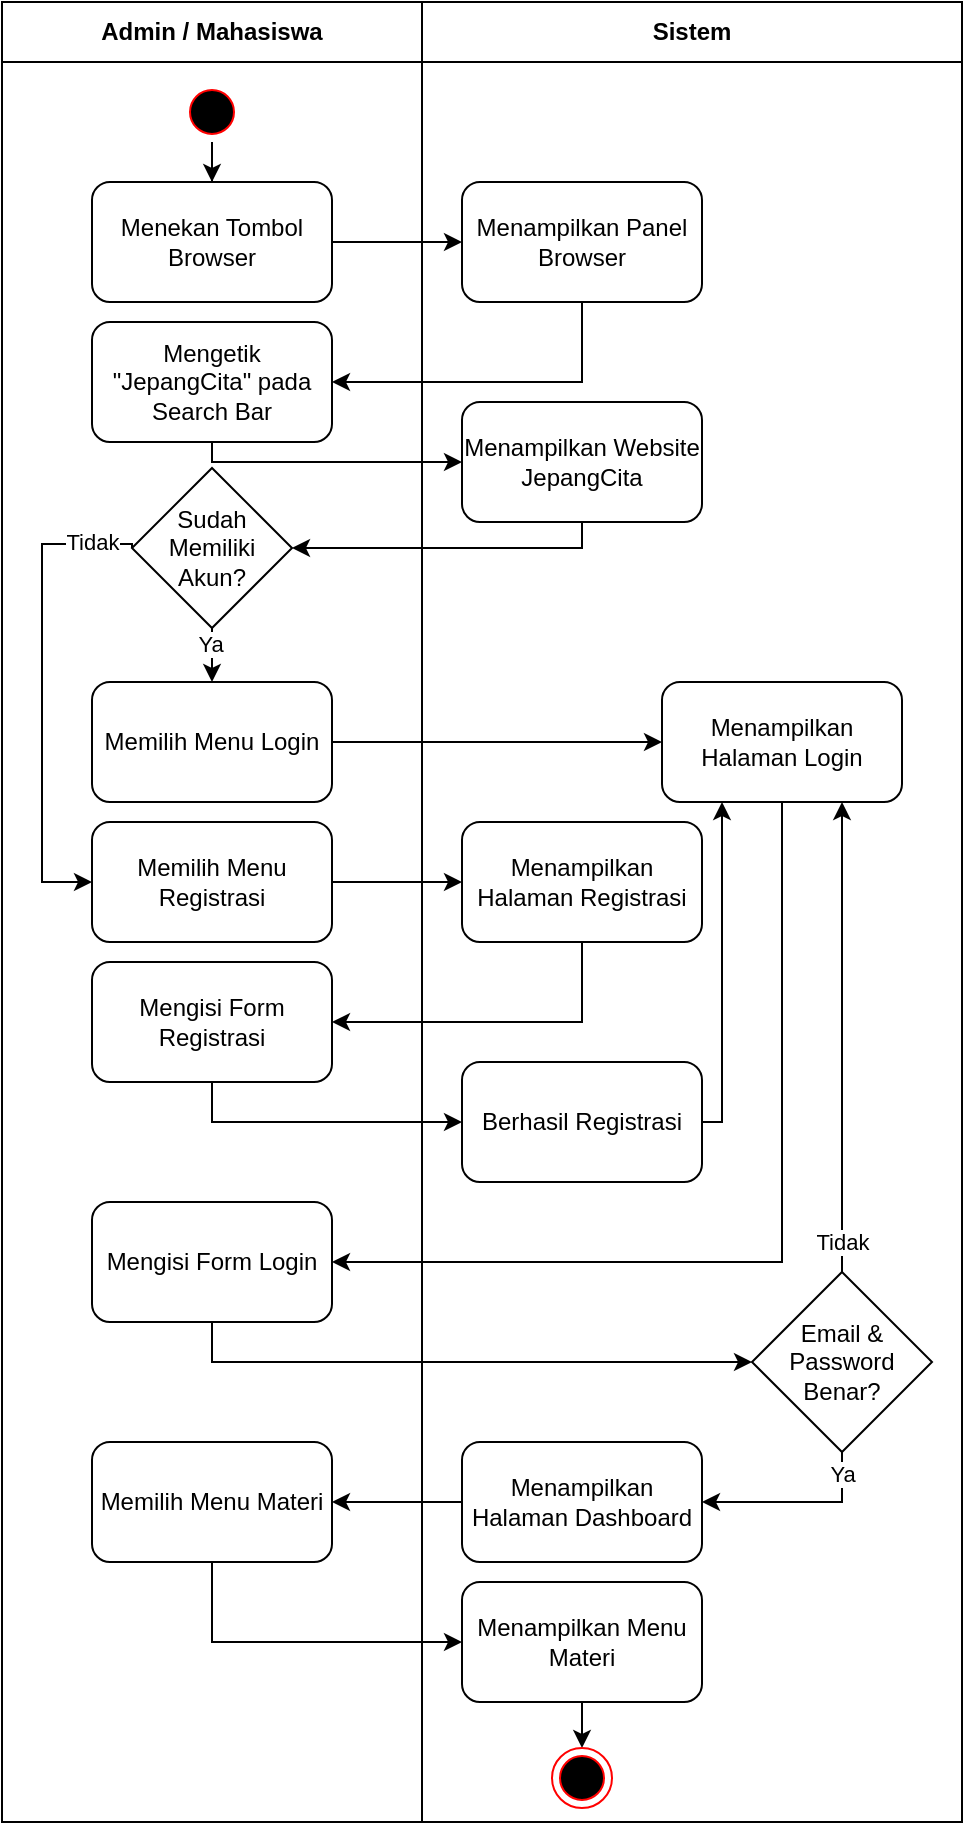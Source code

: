 <mxfile version="24.7.7">
  <diagram id="Z08eTgGWAjNeXDMgQ9Qe" name="Halaman-1">
    <mxGraphModel dx="733" dy="390" grid="1" gridSize="10" guides="1" tooltips="1" connect="1" arrows="1" fold="1" page="1" pageScale="1" pageWidth="827" pageHeight="1169" math="0" shadow="0">
      <root>
        <mxCell id="0" />
        <mxCell id="1" parent="0" />
        <mxCell id="qkGCgfdNhCn7gsHB5-3L-1" value="Admin / Mahasiswa" style="swimlane;whiteSpace=wrap;html=1;startSize=30;" parent="1" vertex="1">
          <mxGeometry y="40" width="210" height="910" as="geometry" />
        </mxCell>
        <mxCell id="qkGCgfdNhCn7gsHB5-3L-2" style="edgeStyle=orthogonalEdgeStyle;rounded=0;orthogonalLoop=1;jettySize=auto;html=1;entryX=0.5;entryY=0;entryDx=0;entryDy=0;" parent="qkGCgfdNhCn7gsHB5-3L-1" source="qkGCgfdNhCn7gsHB5-3L-3" target="qkGCgfdNhCn7gsHB5-3L-4" edge="1">
          <mxGeometry relative="1" as="geometry" />
        </mxCell>
        <mxCell id="qkGCgfdNhCn7gsHB5-3L-3" value="" style="ellipse;html=1;shape=startState;fillColor=#000000;strokeColor=#ff0000;" parent="qkGCgfdNhCn7gsHB5-3L-1" vertex="1">
          <mxGeometry x="90" y="40" width="30" height="30" as="geometry" />
        </mxCell>
        <mxCell id="qkGCgfdNhCn7gsHB5-3L-4" value="Menekan Tombol&lt;div&gt;Browser&lt;/div&gt;" style="rounded=1;whiteSpace=wrap;html=1;" parent="qkGCgfdNhCn7gsHB5-3L-1" vertex="1">
          <mxGeometry x="45" y="90" width="120" height="60" as="geometry" />
        </mxCell>
        <mxCell id="vkcGki8KC0y3EEtt56Kg-1" value="Mengetik &quot;JepangCita&quot; pada Search Bar" style="whiteSpace=wrap;html=1;rounded=1;" parent="qkGCgfdNhCn7gsHB5-3L-1" vertex="1">
          <mxGeometry x="45" y="160" width="120" height="60" as="geometry" />
        </mxCell>
        <mxCell id="uZUW2Ec-_Onot317kJtL-11" style="edgeStyle=orthogonalEdgeStyle;rounded=0;orthogonalLoop=1;jettySize=auto;html=1;exitX=0;exitY=0.5;exitDx=0;exitDy=0;entryX=0;entryY=0.5;entryDx=0;entryDy=0;" parent="qkGCgfdNhCn7gsHB5-3L-1" source="uZUW2Ec-_Onot317kJtL-4" target="uZUW2Ec-_Onot317kJtL-10" edge="1">
          <mxGeometry relative="1" as="geometry">
            <Array as="points">
              <mxPoint x="20" y="271" />
              <mxPoint x="20" y="440" />
            </Array>
          </mxGeometry>
        </mxCell>
        <mxCell id="uZUW2Ec-_Onot317kJtL-12" value="Tidak" style="edgeLabel;html=1;align=center;verticalAlign=middle;resizable=0;points=[];" parent="uZUW2Ec-_Onot317kJtL-11" vertex="1" connectable="0">
          <mxGeometry x="-0.01" y="2" relative="1" as="geometry">
            <mxPoint x="23" y="-74" as="offset" />
          </mxGeometry>
        </mxCell>
        <mxCell id="Nci3yJ5a-O8t0jrn8u9d-3" style="edgeStyle=orthogonalEdgeStyle;rounded=0;orthogonalLoop=1;jettySize=auto;html=1;entryX=0.5;entryY=0;entryDx=0;entryDy=0;" edge="1" parent="qkGCgfdNhCn7gsHB5-3L-1" source="uZUW2Ec-_Onot317kJtL-4" target="uZUW2Ec-_Onot317kJtL-7">
          <mxGeometry relative="1" as="geometry" />
        </mxCell>
        <mxCell id="Nci3yJ5a-O8t0jrn8u9d-4" value="Ya" style="edgeLabel;html=1;align=center;verticalAlign=middle;resizable=0;points=[];" vertex="1" connectable="0" parent="Nci3yJ5a-O8t0jrn8u9d-3">
          <mxGeometry x="0.544" y="-1" relative="1" as="geometry">
            <mxPoint y="-7" as="offset" />
          </mxGeometry>
        </mxCell>
        <mxCell id="uZUW2Ec-_Onot317kJtL-4" value="Sudah Memiliki Akun?" style="rhombus;whiteSpace=wrap;html=1;" parent="qkGCgfdNhCn7gsHB5-3L-1" vertex="1">
          <mxGeometry x="65" y="233" width="80" height="80" as="geometry" />
        </mxCell>
        <mxCell id="uZUW2Ec-_Onot317kJtL-7" value="Memilih Menu Login" style="whiteSpace=wrap;html=1;rounded=1;" parent="qkGCgfdNhCn7gsHB5-3L-1" vertex="1">
          <mxGeometry x="45" y="340" width="120" height="60" as="geometry" />
        </mxCell>
        <mxCell id="uZUW2Ec-_Onot317kJtL-10" value="Memilih Menu Registrasi" style="whiteSpace=wrap;html=1;rounded=1;" parent="qkGCgfdNhCn7gsHB5-3L-1" vertex="1">
          <mxGeometry x="45" y="410" width="120" height="60" as="geometry" />
        </mxCell>
        <mxCell id="uZUW2Ec-_Onot317kJtL-15" value="Mengisi Form Login" style="whiteSpace=wrap;html=1;rounded=1;" parent="qkGCgfdNhCn7gsHB5-3L-1" vertex="1">
          <mxGeometry x="45" y="600" width="120" height="60" as="geometry" />
        </mxCell>
        <mxCell id="uZUW2Ec-_Onot317kJtL-25" value="Memilih Menu Materi" style="whiteSpace=wrap;html=1;rounded=1;" parent="qkGCgfdNhCn7gsHB5-3L-1" vertex="1">
          <mxGeometry x="45" y="720" width="120" height="60" as="geometry" />
        </mxCell>
        <mxCell id="uZUW2Ec-_Onot317kJtL-38" value="Mengisi Form Registrasi" style="whiteSpace=wrap;html=1;rounded=1;" parent="qkGCgfdNhCn7gsHB5-3L-1" vertex="1">
          <mxGeometry x="45" y="480" width="120" height="60" as="geometry" />
        </mxCell>
        <mxCell id="qkGCgfdNhCn7gsHB5-3L-5" value="Sistem" style="swimlane;whiteSpace=wrap;html=1;startSize=30;" parent="1" vertex="1">
          <mxGeometry x="210" y="40" width="270" height="910" as="geometry" />
        </mxCell>
        <mxCell id="qkGCgfdNhCn7gsHB5-3L-6" value="Menampilkan Panel Browser" style="whiteSpace=wrap;html=1;rounded=1;" parent="qkGCgfdNhCn7gsHB5-3L-5" vertex="1">
          <mxGeometry x="20" y="90" width="120" height="60" as="geometry" />
        </mxCell>
        <mxCell id="vkcGki8KC0y3EEtt56Kg-17" value="Menampilkan Website JepangCita" style="whiteSpace=wrap;html=1;rounded=1;" parent="qkGCgfdNhCn7gsHB5-3L-5" vertex="1">
          <mxGeometry x="20" y="200" width="120" height="60" as="geometry" />
        </mxCell>
        <mxCell id="uZUW2Ec-_Onot317kJtL-13" value="Menampilkan Halaman Login" style="whiteSpace=wrap;html=1;rounded=1;" parent="qkGCgfdNhCn7gsHB5-3L-5" vertex="1">
          <mxGeometry x="120" y="340" width="120" height="60" as="geometry" />
        </mxCell>
        <mxCell id="Nci3yJ5a-O8t0jrn8u9d-8" style="edgeStyle=orthogonalEdgeStyle;rounded=0;orthogonalLoop=1;jettySize=auto;html=1;entryX=0.75;entryY=1;entryDx=0;entryDy=0;" edge="1" parent="qkGCgfdNhCn7gsHB5-3L-5" source="uZUW2Ec-_Onot317kJtL-17" target="uZUW2Ec-_Onot317kJtL-13">
          <mxGeometry relative="1" as="geometry" />
        </mxCell>
        <mxCell id="Nci3yJ5a-O8t0jrn8u9d-9" style="edgeStyle=orthogonalEdgeStyle;rounded=0;orthogonalLoop=1;jettySize=auto;html=1;entryX=1;entryY=0.5;entryDx=0;entryDy=0;exitX=0.5;exitY=1;exitDx=0;exitDy=0;" edge="1" parent="qkGCgfdNhCn7gsHB5-3L-5" source="uZUW2Ec-_Onot317kJtL-17" target="uZUW2Ec-_Onot317kJtL-21">
          <mxGeometry relative="1" as="geometry" />
        </mxCell>
        <mxCell id="Nci3yJ5a-O8t0jrn8u9d-10" value="Ya" style="edgeLabel;html=1;align=center;verticalAlign=middle;resizable=0;points=[];" vertex="1" connectable="0" parent="Nci3yJ5a-O8t0jrn8u9d-9">
          <mxGeometry x="-0.767" relative="1" as="geometry">
            <mxPoint as="offset" />
          </mxGeometry>
        </mxCell>
        <mxCell id="uZUW2Ec-_Onot317kJtL-17" value="Email &amp;amp; Password Benar?" style="rhombus;whiteSpace=wrap;html=1;" parent="qkGCgfdNhCn7gsHB5-3L-5" vertex="1">
          <mxGeometry x="165" y="635" width="90" height="90" as="geometry" />
        </mxCell>
        <mxCell id="uZUW2Ec-_Onot317kJtL-21" value="Menampilkan Halaman Dashboard" style="whiteSpace=wrap;html=1;rounded=1;" parent="qkGCgfdNhCn7gsHB5-3L-5" vertex="1">
          <mxGeometry x="20" y="720" width="120" height="60" as="geometry" />
        </mxCell>
        <mxCell id="uZUW2Ec-_Onot317kJtL-30" style="edgeStyle=orthogonalEdgeStyle;rounded=0;orthogonalLoop=1;jettySize=auto;html=1;entryX=0.5;entryY=0;entryDx=0;entryDy=0;" parent="qkGCgfdNhCn7gsHB5-3L-5" source="uZUW2Ec-_Onot317kJtL-27" target="uZUW2Ec-_Onot317kJtL-29" edge="1">
          <mxGeometry relative="1" as="geometry" />
        </mxCell>
        <mxCell id="uZUW2Ec-_Onot317kJtL-27" value="Menampilkan Menu Materi" style="whiteSpace=wrap;html=1;rounded=1;" parent="qkGCgfdNhCn7gsHB5-3L-5" vertex="1">
          <mxGeometry x="20" y="790" width="120" height="60" as="geometry" />
        </mxCell>
        <mxCell id="uZUW2Ec-_Onot317kJtL-29" value="" style="ellipse;html=1;shape=endState;fillColor=#000000;strokeColor=#ff0000;" parent="qkGCgfdNhCn7gsHB5-3L-5" vertex="1">
          <mxGeometry x="65" y="873" width="30" height="30" as="geometry" />
        </mxCell>
        <mxCell id="uZUW2Ec-_Onot317kJtL-36" value="Menampilkan Halaman Registrasi" style="whiteSpace=wrap;html=1;rounded=1;" parent="qkGCgfdNhCn7gsHB5-3L-5" vertex="1">
          <mxGeometry x="20" y="410" width="120" height="60" as="geometry" />
        </mxCell>
        <mxCell id="uZUW2Ec-_Onot317kJtL-58" style="edgeStyle=orthogonalEdgeStyle;rounded=0;orthogonalLoop=1;jettySize=auto;html=1;entryX=0.25;entryY=1;entryDx=0;entryDy=0;exitX=1;exitY=0.5;exitDx=0;exitDy=0;" parent="qkGCgfdNhCn7gsHB5-3L-5" source="uZUW2Ec-_Onot317kJtL-54" target="uZUW2Ec-_Onot317kJtL-13" edge="1">
          <mxGeometry relative="1" as="geometry">
            <Array as="points">
              <mxPoint x="150" y="560" />
            </Array>
          </mxGeometry>
        </mxCell>
        <mxCell id="uZUW2Ec-_Onot317kJtL-54" value="Berhasil Registrasi" style="whiteSpace=wrap;html=1;rounded=1;" parent="qkGCgfdNhCn7gsHB5-3L-5" vertex="1">
          <mxGeometry x="20" y="530" width="120" height="60" as="geometry" />
        </mxCell>
        <mxCell id="Nci3yJ5a-O8t0jrn8u9d-7" value="Tidak" style="edgeLabel;html=1;align=center;verticalAlign=middle;resizable=0;points=[];" vertex="1" connectable="0" parent="qkGCgfdNhCn7gsHB5-3L-5">
          <mxGeometry x="213" y="675.0" as="geometry">
            <mxPoint x="-3" y="-55" as="offset" />
          </mxGeometry>
        </mxCell>
        <mxCell id="qkGCgfdNhCn7gsHB5-3L-9" value="" style="edgeStyle=orthogonalEdgeStyle;rounded=0;orthogonalLoop=1;jettySize=auto;html=1;exitX=1;exitY=0.5;exitDx=0;exitDy=0;" parent="1" source="qkGCgfdNhCn7gsHB5-3L-4" target="qkGCgfdNhCn7gsHB5-3L-6" edge="1">
          <mxGeometry relative="1" as="geometry">
            <mxPoint x="220" y="170.029" as="sourcePoint" />
          </mxGeometry>
        </mxCell>
        <mxCell id="vkcGki8KC0y3EEtt56Kg-2" style="edgeStyle=orthogonalEdgeStyle;rounded=0;orthogonalLoop=1;jettySize=auto;html=1;exitX=0.5;exitY=1;exitDx=0;exitDy=0;entryX=1;entryY=0.5;entryDx=0;entryDy=0;" parent="1" source="qkGCgfdNhCn7gsHB5-3L-6" target="vkcGki8KC0y3EEtt56Kg-1" edge="1">
          <mxGeometry relative="1" as="geometry" />
        </mxCell>
        <mxCell id="uZUW2Ec-_Onot317kJtL-14" style="edgeStyle=orthogonalEdgeStyle;rounded=0;orthogonalLoop=1;jettySize=auto;html=1;entryX=0;entryY=0.5;entryDx=0;entryDy=0;" parent="1" source="uZUW2Ec-_Onot317kJtL-7" target="uZUW2Ec-_Onot317kJtL-13" edge="1">
          <mxGeometry relative="1" as="geometry" />
        </mxCell>
        <mxCell id="uZUW2Ec-_Onot317kJtL-26" value="" style="edgeStyle=orthogonalEdgeStyle;rounded=0;orthogonalLoop=1;jettySize=auto;html=1;entryX=1;entryY=0.5;entryDx=0;entryDy=0;" parent="1" source="uZUW2Ec-_Onot317kJtL-21" target="uZUW2Ec-_Onot317kJtL-25" edge="1">
          <mxGeometry relative="1" as="geometry" />
        </mxCell>
        <mxCell id="uZUW2Ec-_Onot317kJtL-40" style="edgeStyle=orthogonalEdgeStyle;rounded=0;orthogonalLoop=1;jettySize=auto;html=1;exitX=0.5;exitY=1;exitDx=0;exitDy=0;entryX=1;entryY=0.5;entryDx=0;entryDy=0;" parent="1" source="uZUW2Ec-_Onot317kJtL-13" target="uZUW2Ec-_Onot317kJtL-15" edge="1">
          <mxGeometry relative="1" as="geometry">
            <Array as="points">
              <mxPoint x="390" y="670" />
            </Array>
          </mxGeometry>
        </mxCell>
        <mxCell id="uZUW2Ec-_Onot317kJtL-41" style="edgeStyle=orthogonalEdgeStyle;rounded=0;orthogonalLoop=1;jettySize=auto;html=1;exitX=0.5;exitY=1;exitDx=0;exitDy=0;entryX=0;entryY=0.5;entryDx=0;entryDy=0;" parent="1" source="uZUW2Ec-_Onot317kJtL-15" target="uZUW2Ec-_Onot317kJtL-17" edge="1">
          <mxGeometry relative="1" as="geometry" />
        </mxCell>
        <mxCell id="uZUW2Ec-_Onot317kJtL-48" style="edgeStyle=orthogonalEdgeStyle;rounded=0;orthogonalLoop=1;jettySize=auto;html=1;entryX=1;entryY=0.5;entryDx=0;entryDy=0;exitX=0.5;exitY=1;exitDx=0;exitDy=0;" parent="1" source="uZUW2Ec-_Onot317kJtL-36" target="uZUW2Ec-_Onot317kJtL-38" edge="1">
          <mxGeometry relative="1" as="geometry">
            <Array as="points">
              <mxPoint x="290" y="550" />
            </Array>
          </mxGeometry>
        </mxCell>
        <mxCell id="uZUW2Ec-_Onot317kJtL-55" style="edgeStyle=orthogonalEdgeStyle;rounded=0;orthogonalLoop=1;jettySize=auto;html=1;entryX=0;entryY=0.5;entryDx=0;entryDy=0;exitX=0.5;exitY=1;exitDx=0;exitDy=0;" parent="1" source="uZUW2Ec-_Onot317kJtL-38" target="uZUW2Ec-_Onot317kJtL-54" edge="1">
          <mxGeometry relative="1" as="geometry" />
        </mxCell>
        <mxCell id="Nci3yJ5a-O8t0jrn8u9d-1" style="edgeStyle=orthogonalEdgeStyle;rounded=0;orthogonalLoop=1;jettySize=auto;html=1;entryX=0;entryY=0.5;entryDx=0;entryDy=0;" edge="1" parent="1" source="uZUW2Ec-_Onot317kJtL-10" target="uZUW2Ec-_Onot317kJtL-36">
          <mxGeometry relative="1" as="geometry" />
        </mxCell>
        <mxCell id="Nci3yJ5a-O8t0jrn8u9d-2" style="edgeStyle=orthogonalEdgeStyle;rounded=0;orthogonalLoop=1;jettySize=auto;html=1;entryX=0;entryY=0.5;entryDx=0;entryDy=0;exitX=0.5;exitY=1;exitDx=0;exitDy=0;" edge="1" parent="1" source="uZUW2Ec-_Onot317kJtL-25" target="uZUW2Ec-_Onot317kJtL-27">
          <mxGeometry relative="1" as="geometry">
            <Array as="points">
              <mxPoint x="105" y="860" />
            </Array>
          </mxGeometry>
        </mxCell>
        <mxCell id="Nci3yJ5a-O8t0jrn8u9d-5" style="edgeStyle=orthogonalEdgeStyle;rounded=0;orthogonalLoop=1;jettySize=auto;html=1;entryX=0;entryY=0.5;entryDx=0;entryDy=0;exitX=0.5;exitY=1;exitDx=0;exitDy=0;" edge="1" parent="1" source="vkcGki8KC0y3EEtt56Kg-1" target="vkcGki8KC0y3EEtt56Kg-17">
          <mxGeometry relative="1" as="geometry">
            <Array as="points">
              <mxPoint x="105" y="270" />
            </Array>
          </mxGeometry>
        </mxCell>
        <mxCell id="Nci3yJ5a-O8t0jrn8u9d-6" style="edgeStyle=orthogonalEdgeStyle;rounded=0;orthogonalLoop=1;jettySize=auto;html=1;entryX=1;entryY=0.5;entryDx=0;entryDy=0;exitX=0.5;exitY=1;exitDx=0;exitDy=0;" edge="1" parent="1" source="vkcGki8KC0y3EEtt56Kg-17" target="uZUW2Ec-_Onot317kJtL-4">
          <mxGeometry relative="1" as="geometry">
            <Array as="points">
              <mxPoint x="290" y="313" />
            </Array>
          </mxGeometry>
        </mxCell>
      </root>
    </mxGraphModel>
  </diagram>
</mxfile>
